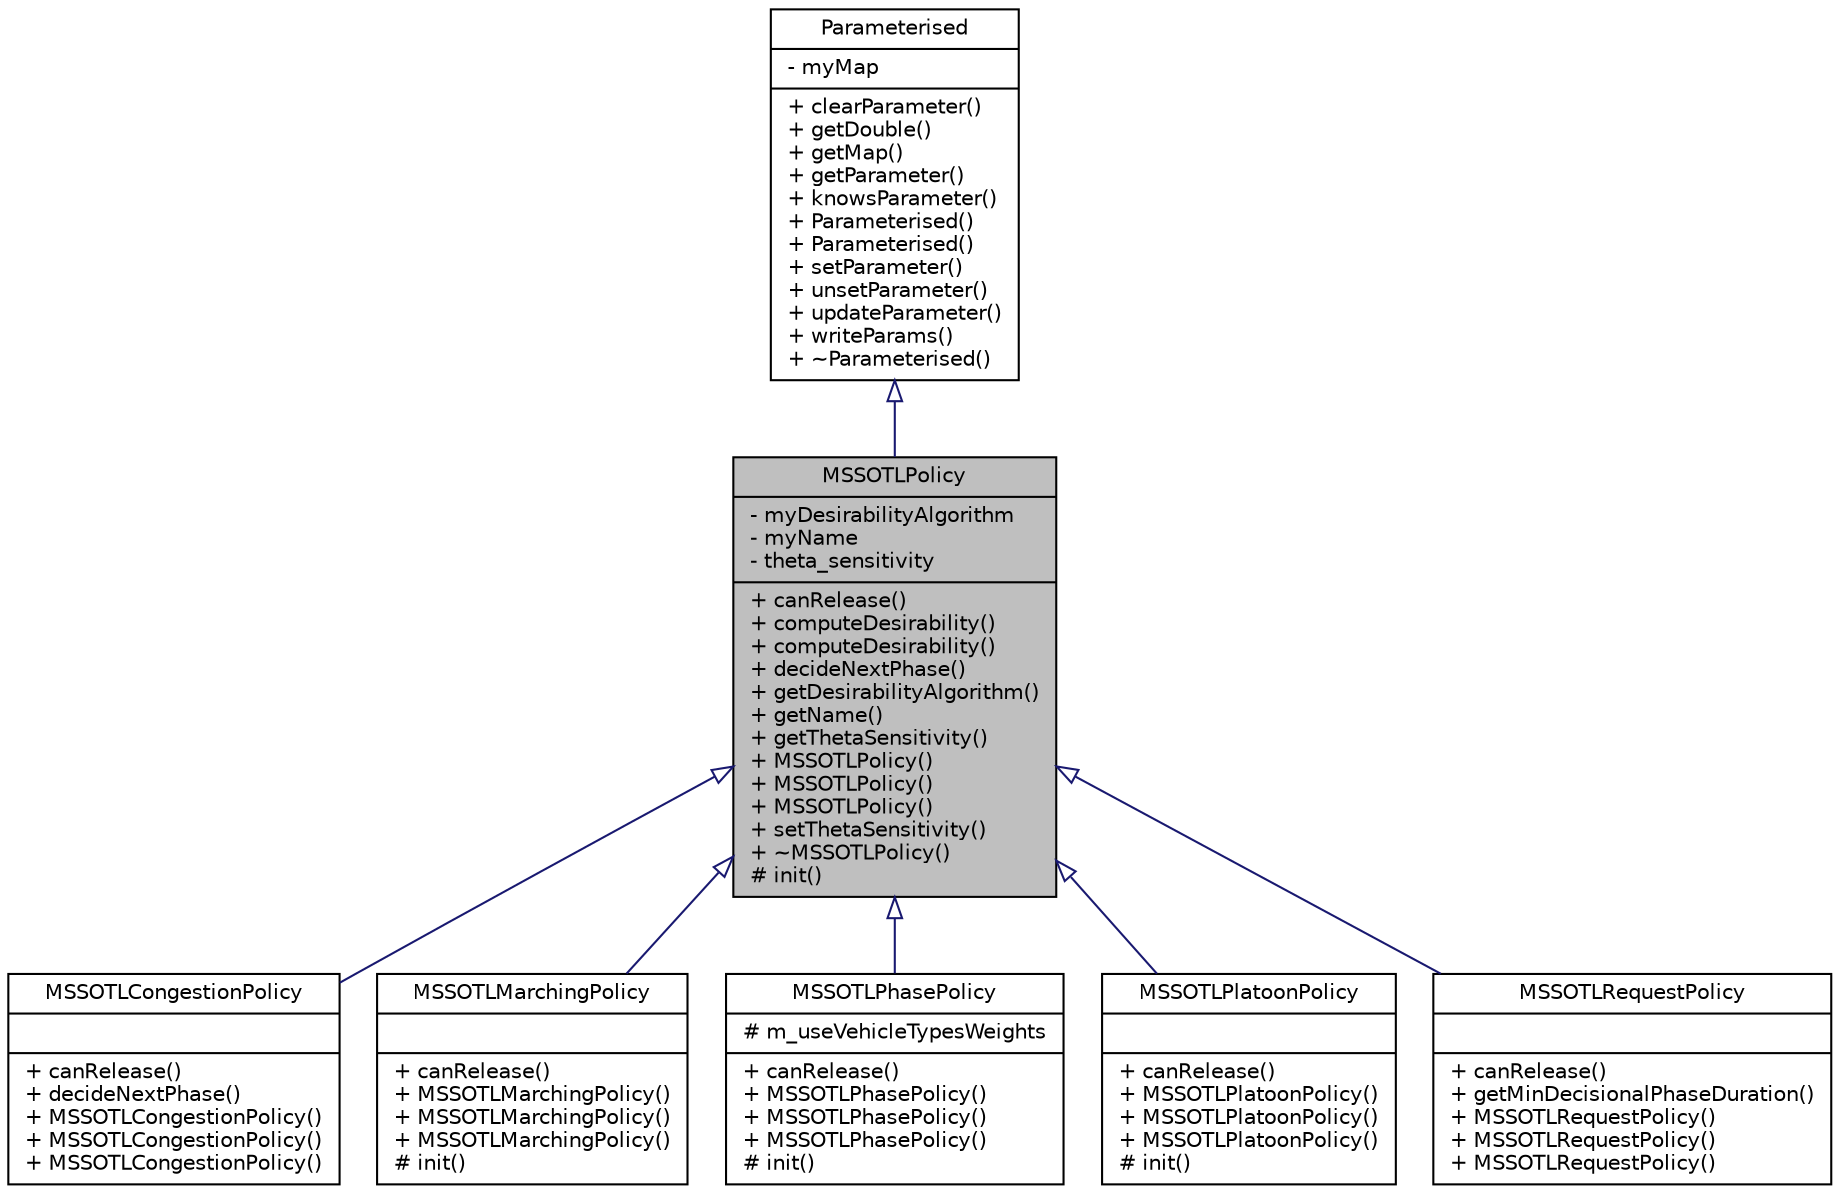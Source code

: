 digraph "MSSOTLPolicy"
{
  edge [fontname="Helvetica",fontsize="10",labelfontname="Helvetica",labelfontsize="10"];
  node [fontname="Helvetica",fontsize="10",shape=record];
  Node0 [label="{MSSOTLPolicy\n|- myDesirabilityAlgorithm\l- myName\l- theta_sensitivity\l|+ canRelease()\l+ computeDesirability()\l+ computeDesirability()\l+ decideNextPhase()\l+ getDesirabilityAlgorithm()\l+ getName()\l+ getThetaSensitivity()\l+ MSSOTLPolicy()\l+ MSSOTLPolicy()\l+ MSSOTLPolicy()\l+ setThetaSensitivity()\l+ ~MSSOTLPolicy()\l# init()\l}",height=0.2,width=0.4,color="black", fillcolor="grey75", style="filled", fontcolor="black"];
  Node1 -> Node0 [dir="back",color="midnightblue",fontsize="10",style="solid",arrowtail="onormal",fontname="Helvetica"];
  Node1 [label="{Parameterised\n|- myMap\l|+ clearParameter()\l+ getDouble()\l+ getMap()\l+ getParameter()\l+ knowsParameter()\l+ Parameterised()\l+ Parameterised()\l+ setParameter()\l+ unsetParameter()\l+ updateParameter()\l+ writeParams()\l+ ~Parameterised()\l}",height=0.2,width=0.4,color="black", fillcolor="white", style="filled",URL="$d7/dc7/class_parameterised.html",tooltip="An upper class for objects with additional parameters. "];
  Node0 -> Node2 [dir="back",color="midnightblue",fontsize="10",style="solid",arrowtail="onormal",fontname="Helvetica"];
  Node2 [label="{MSSOTLCongestionPolicy\n||+ canRelease()\l+ decideNextPhase()\l+ MSSOTLCongestionPolicy()\l+ MSSOTLCongestionPolicy()\l+ MSSOTLCongestionPolicy()\l}",height=0.2,width=0.4,color="black", fillcolor="white", style="filled",URL="$d3/df9/class_m_s_s_o_t_l_congestion_policy.html",tooltip="Class for low-level congestion policy. "];
  Node0 -> Node3 [dir="back",color="midnightblue",fontsize="10",style="solid",arrowtail="onormal",fontname="Helvetica"];
  Node3 [label="{MSSOTLMarchingPolicy\n||+ canRelease()\l+ MSSOTLMarchingPolicy()\l+ MSSOTLMarchingPolicy()\l+ MSSOTLMarchingPolicy()\l# init()\l}",height=0.2,width=0.4,color="black", fillcolor="white", style="filled",URL="$d9/d80/class_m_s_s_o_t_l_marching_policy.html",tooltip="Class for low-level marching policy. "];
  Node0 -> Node4 [dir="back",color="midnightblue",fontsize="10",style="solid",arrowtail="onormal",fontname="Helvetica"];
  Node4 [label="{MSSOTLPhasePolicy\n|# m_useVehicleTypesWeights\l|+ canRelease()\l+ MSSOTLPhasePolicy()\l+ MSSOTLPhasePolicy()\l+ MSSOTLPhasePolicy()\l# init()\l}",height=0.2,width=0.4,color="black", fillcolor="white", style="filled",URL="$df/d53/class_m_s_s_o_t_l_phase_policy.html",tooltip="Class for low-level phase policy. "];
  Node0 -> Node5 [dir="back",color="midnightblue",fontsize="10",style="solid",arrowtail="onormal",fontname="Helvetica"];
  Node5 [label="{MSSOTLPlatoonPolicy\n||+ canRelease()\l+ MSSOTLPlatoonPolicy()\l+ MSSOTLPlatoonPolicy()\l+ MSSOTLPlatoonPolicy()\l# init()\l}",height=0.2,width=0.4,color="black", fillcolor="white", style="filled",URL="$d8/db4/class_m_s_s_o_t_l_platoon_policy.html",tooltip="Class for low-level platoon policy. "];
  Node0 -> Node6 [dir="back",color="midnightblue",fontsize="10",style="solid",arrowtail="onormal",fontname="Helvetica"];
  Node6 [label="{MSSOTLRequestPolicy\n||+ canRelease()\l+ getMinDecisionalPhaseDuration()\l+ MSSOTLRequestPolicy()\l+ MSSOTLRequestPolicy()\l+ MSSOTLRequestPolicy()\l}",height=0.2,width=0.4,color="black", fillcolor="white", style="filled",URL="$d9/d11/class_m_s_s_o_t_l_request_policy.html",tooltip="Class for low-level request policy. "];
}
